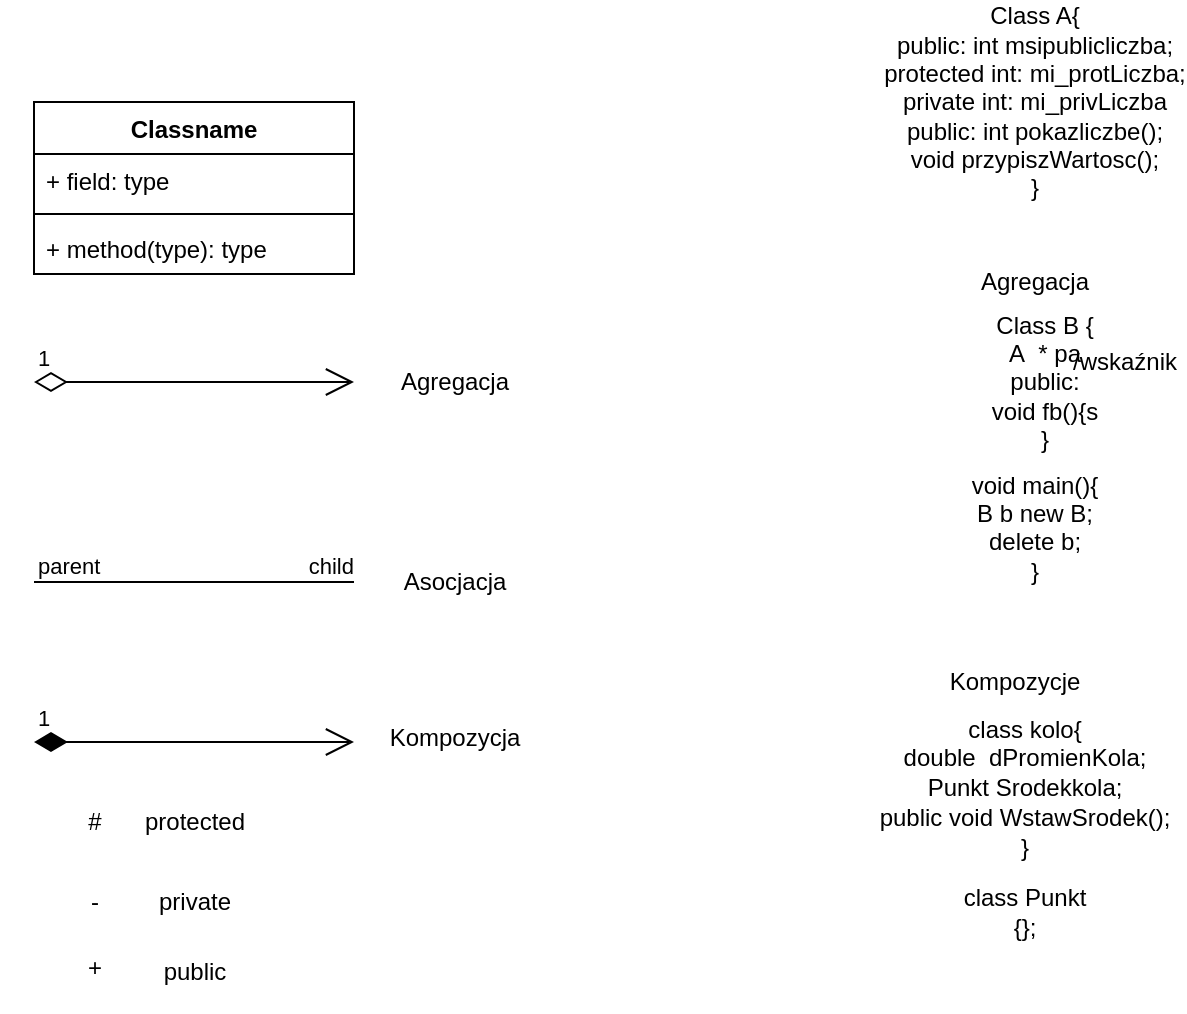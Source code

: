 <mxfile version="17.4.6" type="device"><diagram id="o3wR-SRfk1r8YESyyj3p" name="Page-1"><mxGraphModel dx="1422" dy="780" grid="1" gridSize="10" guides="1" tooltips="1" connect="1" arrows="1" fold="1" page="1" pageScale="1" pageWidth="827" pageHeight="1169" math="0" shadow="0"><root><mxCell id="0"/><mxCell id="1" parent="0"/><mxCell id="f5nuXqfX0RcmHCjTR08g-1" value="Classname" style="swimlane;fontStyle=1;align=center;verticalAlign=top;childLayout=stackLayout;horizontal=1;startSize=26;horizontalStack=0;resizeParent=1;resizeParentMax=0;resizeLast=0;collapsible=1;marginBottom=0;" vertex="1" parent="1"><mxGeometry x="40" y="140" width="160" height="86" as="geometry"/></mxCell><mxCell id="f5nuXqfX0RcmHCjTR08g-2" value="+ field: type" style="text;strokeColor=none;fillColor=none;align=left;verticalAlign=top;spacingLeft=4;spacingRight=4;overflow=hidden;rotatable=0;points=[[0,0.5],[1,0.5]];portConstraint=eastwest;" vertex="1" parent="f5nuXqfX0RcmHCjTR08g-1"><mxGeometry y="26" width="160" height="26" as="geometry"/></mxCell><mxCell id="f5nuXqfX0RcmHCjTR08g-3" value="" style="line;strokeWidth=1;fillColor=none;align=left;verticalAlign=middle;spacingTop=-1;spacingLeft=3;spacingRight=3;rotatable=0;labelPosition=right;points=[];portConstraint=eastwest;" vertex="1" parent="f5nuXqfX0RcmHCjTR08g-1"><mxGeometry y="52" width="160" height="8" as="geometry"/></mxCell><mxCell id="f5nuXqfX0RcmHCjTR08g-4" value="+ method(type): type" style="text;strokeColor=none;fillColor=none;align=left;verticalAlign=top;spacingLeft=4;spacingRight=4;overflow=hidden;rotatable=0;points=[[0,0.5],[1,0.5]];portConstraint=eastwest;" vertex="1" parent="f5nuXqfX0RcmHCjTR08g-1"><mxGeometry y="60" width="160" height="26" as="geometry"/></mxCell><mxCell id="f5nuXqfX0RcmHCjTR08g-5" value="" style="endArrow=none;html=1;edgeStyle=orthogonalEdgeStyle;rounded=0;" edge="1" parent="1"><mxGeometry relative="1" as="geometry"><mxPoint x="40" y="380" as="sourcePoint"/><mxPoint x="200" y="380" as="targetPoint"/><Array as="points"><mxPoint x="110" y="380"/><mxPoint x="110" y="380"/></Array></mxGeometry></mxCell><mxCell id="f5nuXqfX0RcmHCjTR08g-6" value="parent" style="edgeLabel;resizable=0;html=1;align=left;verticalAlign=bottom;" connectable="0" vertex="1" parent="f5nuXqfX0RcmHCjTR08g-5"><mxGeometry x="-1" relative="1" as="geometry"/></mxCell><mxCell id="f5nuXqfX0RcmHCjTR08g-7" value="child" style="edgeLabel;resizable=0;html=1;align=right;verticalAlign=bottom;" connectable="0" vertex="1" parent="f5nuXqfX0RcmHCjTR08g-5"><mxGeometry x="1" relative="1" as="geometry"/></mxCell><mxCell id="f5nuXqfX0RcmHCjTR08g-8" value="1" style="endArrow=open;html=1;endSize=12;startArrow=diamondThin;startSize=14;startFill=0;edgeStyle=orthogonalEdgeStyle;align=left;verticalAlign=bottom;rounded=0;" edge="1" parent="1"><mxGeometry x="-1" y="3" relative="1" as="geometry"><mxPoint x="40" y="280" as="sourcePoint"/><mxPoint x="200" y="280" as="targetPoint"/></mxGeometry></mxCell><mxCell id="f5nuXqfX0RcmHCjTR08g-9" value="1" style="endArrow=open;html=1;endSize=12;startArrow=diamondThin;startSize=14;startFill=1;edgeStyle=orthogonalEdgeStyle;align=left;verticalAlign=bottom;rounded=0;" edge="1" parent="1"><mxGeometry x="-1" y="3" relative="1" as="geometry"><mxPoint x="40" y="460" as="sourcePoint"/><mxPoint x="200" y="460" as="targetPoint"/></mxGeometry></mxCell><mxCell id="f5nuXqfX0RcmHCjTR08g-10" value="Agregacja " style="text;html=1;align=center;verticalAlign=middle;resizable=0;points=[];autosize=1;strokeColor=none;fillColor=none;" vertex="1" parent="1"><mxGeometry x="220" y="270" width="60" height="20" as="geometry"/></mxCell><mxCell id="f5nuXqfX0RcmHCjTR08g-11" value="Asocjacja" style="text;html=1;align=center;verticalAlign=middle;resizable=0;points=[];autosize=1;strokeColor=none;fillColor=none;" vertex="1" parent="1"><mxGeometry x="220" y="370" width="60" height="20" as="geometry"/></mxCell><mxCell id="f5nuXqfX0RcmHCjTR08g-12" value="&lt;div&gt;Kompozycja&lt;/div&gt;&lt;div&gt;&lt;br&gt;&lt;/div&gt;" style="text;html=1;align=center;verticalAlign=middle;resizable=0;points=[];autosize=1;strokeColor=none;fillColor=none;" vertex="1" parent="1"><mxGeometry x="215" y="450" width="70" height="30" as="geometry"/></mxCell><mxCell id="f5nuXqfX0RcmHCjTR08g-13" value="#" style="text;html=1;align=center;verticalAlign=middle;resizable=0;points=[];autosize=1;strokeColor=none;fillColor=none;" vertex="1" parent="1"><mxGeometry x="60" y="490" width="20" height="20" as="geometry"/></mxCell><mxCell id="f5nuXqfX0RcmHCjTR08g-14" value="protected" style="text;html=1;align=center;verticalAlign=middle;resizable=0;points=[];autosize=1;strokeColor=none;fillColor=none;" vertex="1" parent="1"><mxGeometry x="90" y="490" width="60" height="20" as="geometry"/></mxCell><mxCell id="f5nuXqfX0RcmHCjTR08g-15" value="-" style="text;html=1;align=center;verticalAlign=middle;resizable=0;points=[];autosize=1;strokeColor=none;fillColor=none;" vertex="1" parent="1"><mxGeometry x="60" y="530" width="20" height="20" as="geometry"/></mxCell><mxCell id="f5nuXqfX0RcmHCjTR08g-16" value="private" style="text;html=1;align=center;verticalAlign=middle;resizable=0;points=[];autosize=1;strokeColor=none;fillColor=none;" vertex="1" parent="1"><mxGeometry x="95" y="530" width="50" height="20" as="geometry"/></mxCell><mxCell id="f5nuXqfX0RcmHCjTR08g-17" value="&lt;div&gt;+&lt;/div&gt;&lt;div&gt;&lt;br&gt;&lt;/div&gt;" style="text;html=1;align=center;verticalAlign=middle;resizable=0;points=[];autosize=1;strokeColor=none;fillColor=none;" vertex="1" parent="1"><mxGeometry x="60" y="565" width="20" height="30" as="geometry"/></mxCell><mxCell id="f5nuXqfX0RcmHCjTR08g-18" value="public" style="text;html=1;align=center;verticalAlign=middle;resizable=0;points=[];autosize=1;strokeColor=none;fillColor=none;" vertex="1" parent="1"><mxGeometry x="100" y="565" width="40" height="20" as="geometry"/></mxCell><mxCell id="f5nuXqfX0RcmHCjTR08g-19" value="&lt;div&gt;Class A{&lt;br&gt;public: int msipublicliczba;&lt;/div&gt;&lt;div&gt;protected int: mi_protLiczba;&lt;/div&gt;&lt;div&gt;private int: mi_privLiczba&lt;br&gt;&lt;/div&gt;&lt;div&gt;public: int pokazliczbe();&lt;br&gt;&lt;/div&gt;&lt;div&gt;void przypiszWartosc();&lt;/div&gt;&lt;div&gt;}&lt;br&gt;&lt;/div&gt;" style="text;html=1;align=center;verticalAlign=middle;resizable=0;points=[];autosize=1;strokeColor=none;fillColor=none;" vertex="1" parent="1"><mxGeometry x="470" y="90" width="140" height="100" as="geometry"/></mxCell><mxCell id="f5nuXqfX0RcmHCjTR08g-28" value="&lt;div&gt;void main(){&lt;/div&gt;&lt;div&gt;B b new B;&lt;/div&gt;&lt;div&gt;delete b;&lt;br&gt;&lt;/div&gt;&lt;div&gt;}&lt;/div&gt;&lt;div&gt;&lt;br&gt;&lt;/div&gt;" style="text;html=1;align=center;verticalAlign=middle;resizable=0;points=[];autosize=1;strokeColor=none;fillColor=none;" vertex="1" parent="1"><mxGeometry x="505" y="320" width="70" height="80" as="geometry"/></mxCell><mxCell id="f5nuXqfX0RcmHCjTR08g-29" value="&lt;div&gt;Class B {&lt;/div&gt;&lt;div&gt;A&amp;nbsp; * pa&lt;/div&gt;&lt;div&gt;public:&lt;br&gt;void fb(){s&lt;br&gt;&lt;/div&gt;&lt;div&gt;}&lt;br&gt;&lt;/div&gt;" style="text;html=1;align=center;verticalAlign=middle;resizable=0;points=[];autosize=1;strokeColor=none;fillColor=none;" vertex="1" parent="1"><mxGeometry x="515" y="240" width="60" height="80" as="geometry"/></mxCell><mxCell id="f5nuXqfX0RcmHCjTR08g-30" value="Agregacja" style="text;html=1;align=center;verticalAlign=middle;resizable=0;points=[];autosize=1;strokeColor=none;fillColor=none;" vertex="1" parent="1"><mxGeometry x="510" y="220" width="60" height="20" as="geometry"/></mxCell><mxCell id="f5nuXqfX0RcmHCjTR08g-31" value="/wskaźnik" style="text;html=1;align=center;verticalAlign=middle;resizable=0;points=[];autosize=1;strokeColor=none;fillColor=none;" vertex="1" parent="1"><mxGeometry x="555" y="260" width="60" height="20" as="geometry"/></mxCell><mxCell id="f5nuXqfX0RcmHCjTR08g-32" value="Kompozycje" style="text;html=1;align=center;verticalAlign=middle;resizable=0;points=[];autosize=1;strokeColor=none;fillColor=none;" vertex="1" parent="1"><mxGeometry x="495" y="420" width="70" height="20" as="geometry"/></mxCell><mxCell id="f5nuXqfX0RcmHCjTR08g-33" value="&lt;div&gt;class kolo{&lt;/div&gt;&lt;div&gt;double&amp;nbsp; dPromienKola;&lt;/div&gt;&lt;div&gt;Punkt Srodekkola;&lt;br&gt;&lt;/div&gt;&lt;div&gt;&lt;br&gt;&lt;/div&gt;" style="text;html=1;align=center;verticalAlign=middle;resizable=0;points=[];autosize=1;strokeColor=none;fillColor=none;" vertex="1" parent="1"><mxGeometry x="475" y="445" width="120" height="60" as="geometry"/></mxCell><mxCell id="f5nuXqfX0RcmHCjTR08g-34" value="&lt;div&gt;public void WstawSrodek();&lt;/div&gt;&lt;div&gt;}&lt;br&gt;&lt;/div&gt;" style="text;html=1;align=center;verticalAlign=middle;resizable=0;points=[];autosize=1;strokeColor=none;fillColor=none;" vertex="1" parent="1"><mxGeometry x="470" y="490" width="130" height="30" as="geometry"/></mxCell><mxCell id="f5nuXqfX0RcmHCjTR08g-35" value="class Punkt&lt;br&gt;{};" style="text;html=1;align=center;verticalAlign=middle;resizable=0;points=[];autosize=1;strokeColor=none;fillColor=none;" vertex="1" parent="1"><mxGeometry x="500" y="530" width="70" height="30" as="geometry"/></mxCell></root></mxGraphModel></diagram></mxfile>